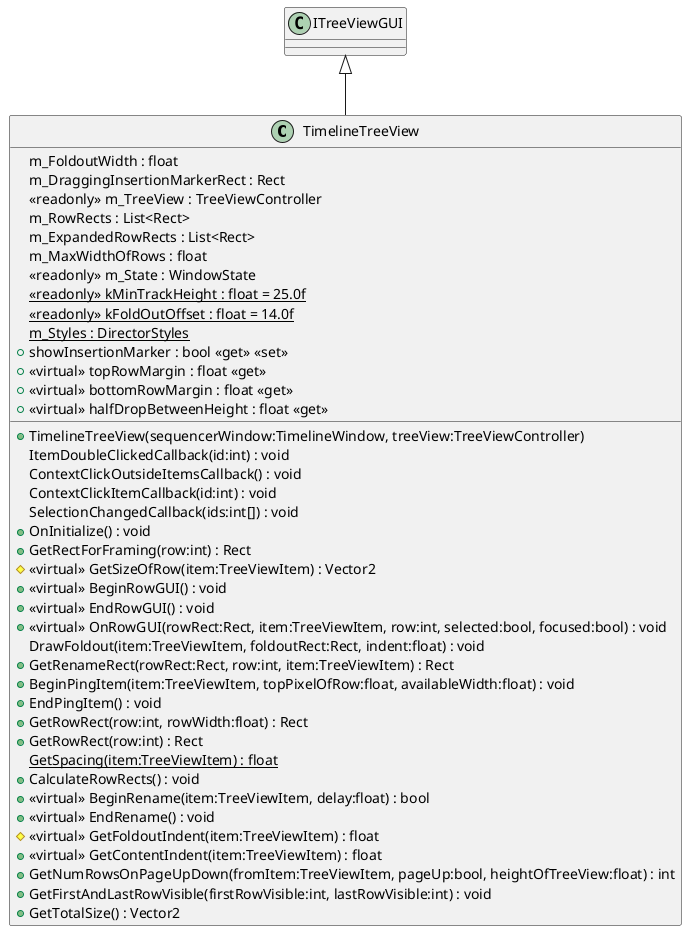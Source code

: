 @startuml
class TimelineTreeView {
    m_FoldoutWidth : float
    m_DraggingInsertionMarkerRect : Rect
    <<readonly>> m_TreeView : TreeViewController
    m_RowRects : List<Rect>
    m_ExpandedRowRects : List<Rect>
    m_MaxWidthOfRows : float
    <<readonly>> m_State : WindowState
    {static} <<readonly>> kMinTrackHeight : float = 25.0f
    {static} <<readonly>> kFoldOutOffset : float = 14.0f
    {static} m_Styles : DirectorStyles
    + showInsertionMarker : bool <<get>> <<set>>
    + <<virtual>> topRowMargin : float <<get>>
    + <<virtual>> bottomRowMargin : float <<get>>
    + TimelineTreeView(sequencerWindow:TimelineWindow, treeView:TreeViewController)
    ItemDoubleClickedCallback(id:int) : void
    ContextClickOutsideItemsCallback() : void
    ContextClickItemCallback(id:int) : void
    SelectionChangedCallback(ids:int[]) : void
    + OnInitialize() : void
    + GetRectForFraming(row:int) : Rect
    # <<virtual>> GetSizeOfRow(item:TreeViewItem) : Vector2
    + <<virtual>> BeginRowGUI() : void
    + <<virtual>> EndRowGUI() : void
    + <<virtual>> OnRowGUI(rowRect:Rect, item:TreeViewItem, row:int, selected:bool, focused:bool) : void
    DrawFoldout(item:TreeViewItem, foldoutRect:Rect, indent:float) : void
    + GetRenameRect(rowRect:Rect, row:int, item:TreeViewItem) : Rect
    + BeginPingItem(item:TreeViewItem, topPixelOfRow:float, availableWidth:float) : void
    + EndPingItem() : void
    + GetRowRect(row:int, rowWidth:float) : Rect
    + GetRowRect(row:int) : Rect
    {static} GetSpacing(item:TreeViewItem) : float
    + CalculateRowRects() : void
    + <<virtual>> BeginRename(item:TreeViewItem, delay:float) : bool
    + <<virtual>> EndRename() : void
    # <<virtual>> GetFoldoutIndent(item:TreeViewItem) : float
    + <<virtual>> GetContentIndent(item:TreeViewItem) : float
    + GetNumRowsOnPageUpDown(fromItem:TreeViewItem, pageUp:bool, heightOfTreeView:float) : int
    + GetFirstAndLastRowVisible(firstRowVisible:int, lastRowVisible:int) : void
    + GetTotalSize() : Vector2
    + <<virtual>> halfDropBetweenHeight : float <<get>>
}
ITreeViewGUI <|-- TimelineTreeView
@enduml
